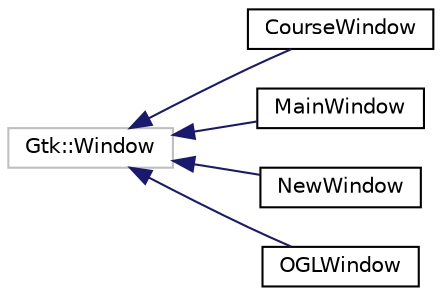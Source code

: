 digraph "Graphical Class Hierarchy"
{
 // LATEX_PDF_SIZE
  edge [fontname="Helvetica",fontsize="10",labelfontname="Helvetica",labelfontsize="10"];
  node [fontname="Helvetica",fontsize="10",shape=record];
  rankdir="LR";
  Node11 [label="Gtk::Window",height=0.2,width=0.4,color="grey75", fillcolor="white", style="filled",tooltip=" "];
  Node11 -> Node0 [dir="back",color="midnightblue",fontsize="10",style="solid",fontname="Helvetica"];
  Node0 [label="CourseWindow",height=0.2,width=0.4,color="black", fillcolor="white", style="filled",URL="$classCourseWindow.html",tooltip=" "];
  Node11 -> Node13 [dir="back",color="midnightblue",fontsize="10",style="solid",fontname="Helvetica"];
  Node13 [label="MainWindow",height=0.2,width=0.4,color="black", fillcolor="white", style="filled",URL="$classMainWindow.html",tooltip=" "];
  Node11 -> Node14 [dir="back",color="midnightblue",fontsize="10",style="solid",fontname="Helvetica"];
  Node14 [label="NewWindow",height=0.2,width=0.4,color="black", fillcolor="white", style="filled",URL="$classNewWindow.html",tooltip=" "];
  Node11 -> Node15 [dir="back",color="midnightblue",fontsize="10",style="solid",fontname="Helvetica"];
  Node15 [label="OGLWindow",height=0.2,width=0.4,color="black", fillcolor="white", style="filled",URL="$classOGLWindow.html",tooltip=" "];
}

